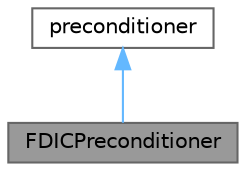digraph "FDICPreconditioner"
{
 // LATEX_PDF_SIZE
  bgcolor="transparent";
  edge [fontname=Helvetica,fontsize=10,labelfontname=Helvetica,labelfontsize=10];
  node [fontname=Helvetica,fontsize=10,shape=box,height=0.2,width=0.4];
  Node1 [id="Node000001",label="FDICPreconditioner",height=0.2,width=0.4,color="gray40", fillcolor="grey60", style="filled", fontcolor="black",tooltip="Faster version of the DICPreconditioner diagonal-based incomplete Cholesky preconditioner for symmetr..."];
  Node2 -> Node1 [id="edge1_Node000001_Node000002",dir="back",color="steelblue1",style="solid",tooltip=" "];
  Node2 [id="Node000002",label="preconditioner",height=0.2,width=0.4,color="gray40", fillcolor="white", style="filled",URL="$classFoam_1_1lduMatrix_1_1preconditioner.html",tooltip=" "];
}
